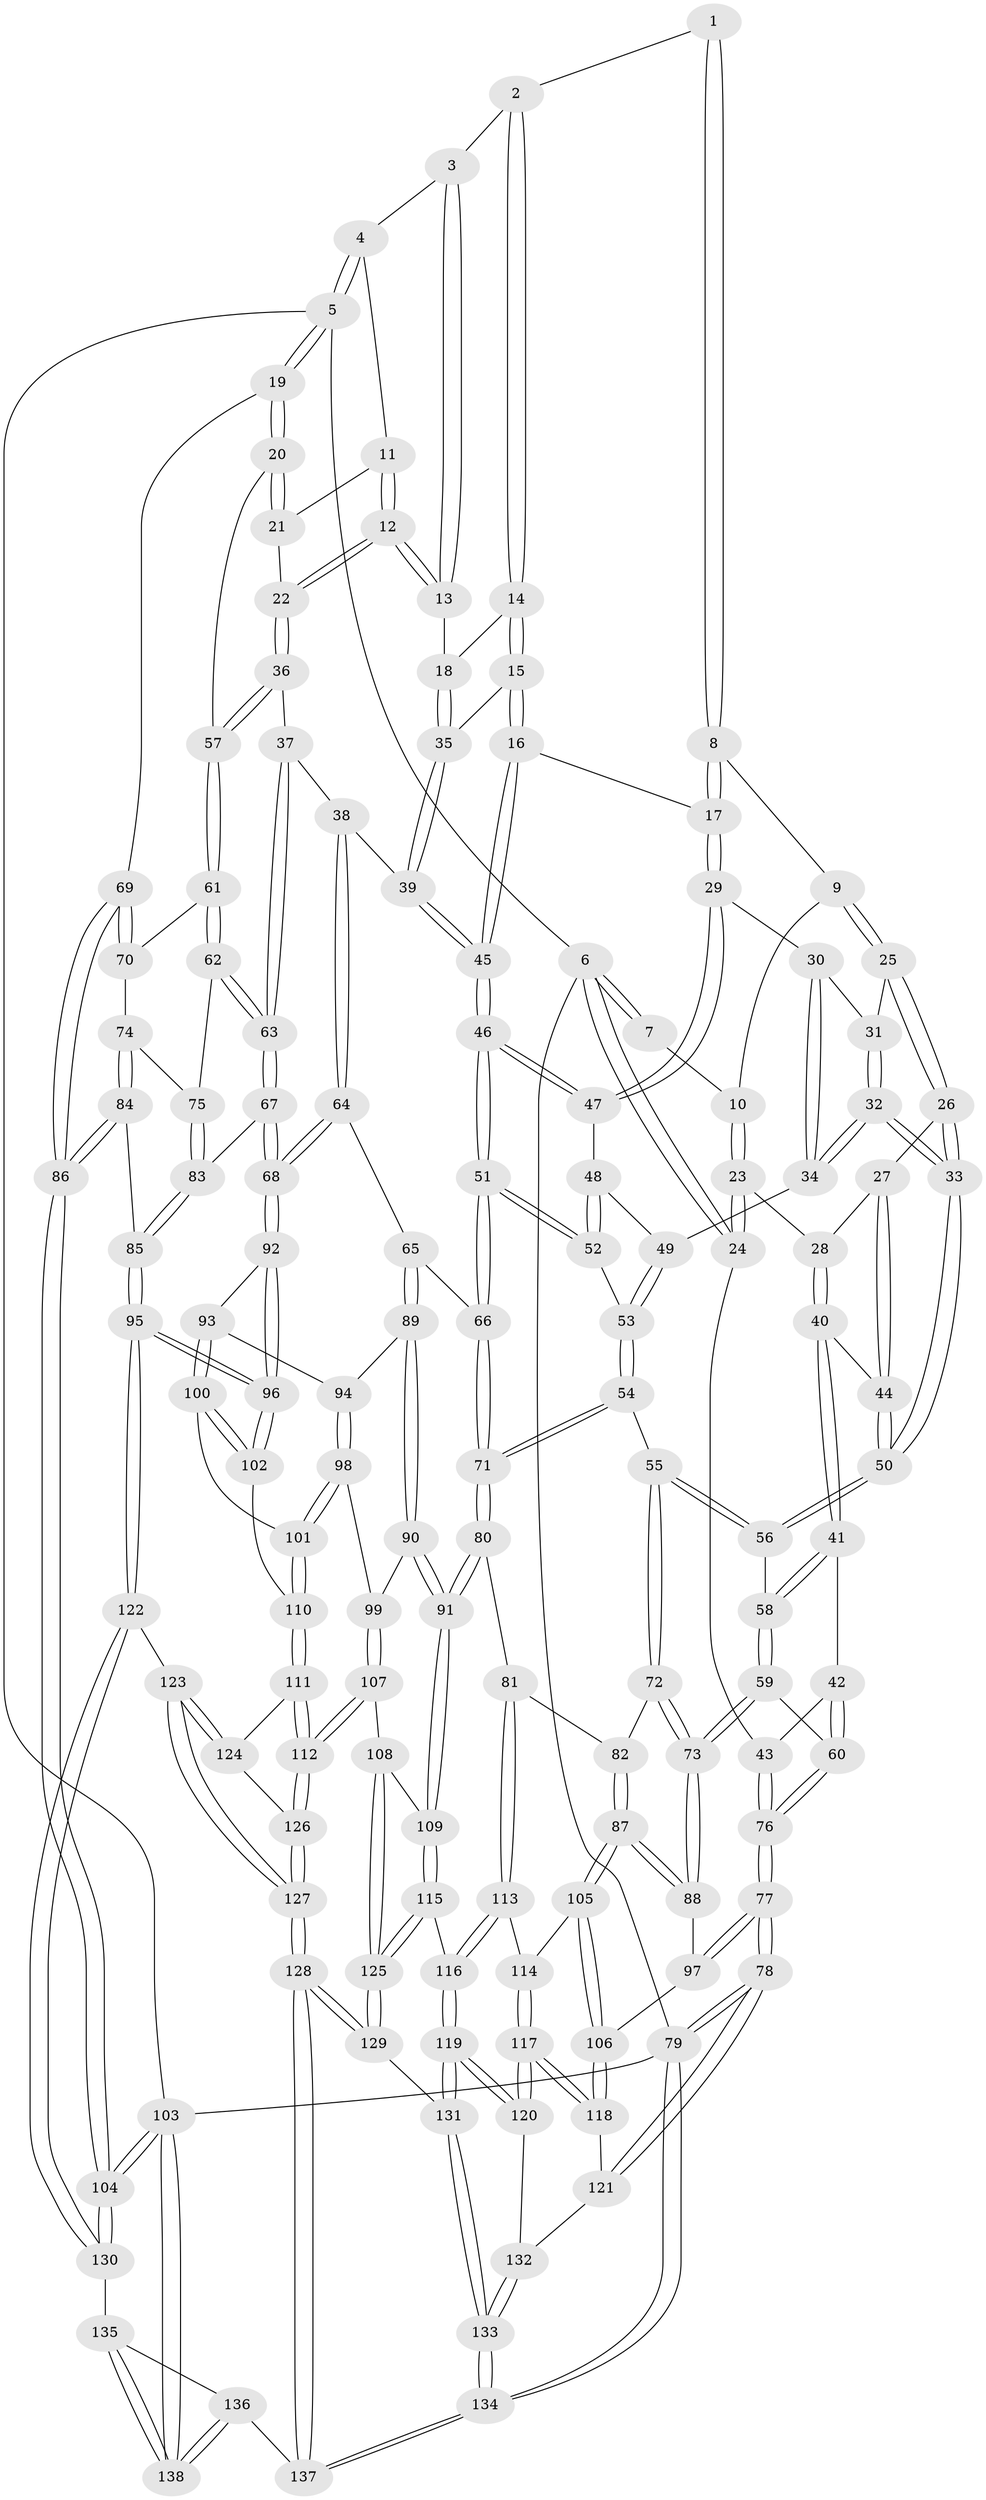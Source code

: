 // Generated by graph-tools (version 1.1) at 2025/27/03/09/25 03:27:06]
// undirected, 138 vertices, 342 edges
graph export_dot {
graph [start="1"]
  node [color=gray90,style=filled];
  1 [pos="+0.5237238683070821+0"];
  2 [pos="+0.5523305897538627+0"];
  3 [pos="+0.7609980298235796+0"];
  4 [pos="+0.8341792389142759+0"];
  5 [pos="+1+0"];
  6 [pos="+0+0"];
  7 [pos="+0.2529797775967132+0"];
  8 [pos="+0.4085081048326564+0.041053330517057854"];
  9 [pos="+0.25598544490456815+0.036106690578277624"];
  10 [pos="+0.25479153658104264+0.03427167622564289"];
  11 [pos="+0.8287728365634244+0"];
  12 [pos="+0.7081515742652401+0.15518708494103026"];
  13 [pos="+0.6873762020168964+0.1368903032725021"];
  14 [pos="+0.5576917418664811+0"];
  15 [pos="+0.4988279775636909+0.14153064730803472"];
  16 [pos="+0.4559862912338813+0.15383116842265282"];
  17 [pos="+0.44510105215529977+0.15398935883753223"];
  18 [pos="+0.6759346857774212+0.13250722246095648"];
  19 [pos="+1+0.16171600174356857"];
  20 [pos="+0.9695545009466163+0.2075604361590684"];
  21 [pos="+0.8499154790590544+0.05320210412525004"];
  22 [pos="+0.7310747906231582+0.19067279693151143"];
  23 [pos="+0.05960507054786962+0.11508818446080427"];
  24 [pos="+0+0"];
  25 [pos="+0.27374906038517005+0.08667622293162577"];
  26 [pos="+0.21171264863714748+0.20834159657833307"];
  27 [pos="+0.14528654652365822+0.1774773244041961"];
  28 [pos="+0.07244581045428068+0.12957552462017136"];
  29 [pos="+0.4442617252155498+0.15434113456709872"];
  30 [pos="+0.3498137564953706+0.14204608343518113"];
  31 [pos="+0.34554104671632546+0.13956034944459925"];
  32 [pos="+0.2303860095929297+0.2566803982523158"];
  33 [pos="+0.22713059012141215+0.2574181940124089"];
  34 [pos="+0.31370182011091363+0.24574903054965172"];
  35 [pos="+0.520650868593782+0.15230049727196537"];
  36 [pos="+0.7511049713238017+0.24645749123357144"];
  37 [pos="+0.7387484149231797+0.25908870331980693"];
  38 [pos="+0.7130693143144177+0.2742635778834505"];
  39 [pos="+0.580390449366995+0.2633514730077878"];
  40 [pos="+0.10127004590665212+0.2734733909801519"];
  41 [pos="+0.08650279556881542+0.29212295545669803"];
  42 [pos="+0.08367923550339097+0.29321983621734254"];
  43 [pos="+0+0.01419231286006075"];
  44 [pos="+0.12054682329731532+0.2685018111611593"];
  45 [pos="+0.5060155538490922+0.33841800143872525"];
  46 [pos="+0.4982910095433763+0.35432939922122664"];
  47 [pos="+0.40421594336085104+0.24392182562710044"];
  48 [pos="+0.40313456472771336+0.24475907003166986"];
  49 [pos="+0.34774522732166363+0.26544082331467306"];
  50 [pos="+0.22448763584633838+0.26497239581625803"];
  51 [pos="+0.4959674795495557+0.36671236134170826"];
  52 [pos="+0.39603563822145776+0.35398407875331495"];
  53 [pos="+0.3457655305684705+0.36171016942935375"];
  54 [pos="+0.2921365805056871+0.40274297207065657"];
  55 [pos="+0.2628622877213151+0.3972546067790759"];
  56 [pos="+0.22819470710855794+0.3577927951535856"];
  57 [pos="+0.8710553654845483+0.25946866487258036"];
  58 [pos="+0.171784101978524+0.3638998250497752"];
  59 [pos="+0.009171527945530434+0.45672445925320565"];
  60 [pos="+0+0.4497848419540931"];
  61 [pos="+0.879963674093158+0.3400290492360944"];
  62 [pos="+0.8187138213736768+0.45836210100313757"];
  63 [pos="+0.7800546634726621+0.4736594540095245"];
  64 [pos="+0.6222291007236795+0.4404792739312917"];
  65 [pos="+0.5574994385538902+0.456357241244027"];
  66 [pos="+0.522424201365628+0.4299431258895908"];
  67 [pos="+0.7533756036371654+0.5028243226518012"];
  68 [pos="+0.7450373839822847+0.5079780060686857"];
  69 [pos="+1+0.4121758518984412"];
  70 [pos="+0.9458081842835498+0.43058256452355625"];
  71 [pos="+0.36146583829675616+0.4960759532740696"];
  72 [pos="+0.21078480236330235+0.4736644285507741"];
  73 [pos="+0.06501657225047175+0.5054487761337312"];
  74 [pos="+0.9198148610623731+0.47476630172973755"];
  75 [pos="+0.8761176936120002+0.4782752543872219"];
  76 [pos="+0+0.4323688678051063"];
  77 [pos="+0+0.7133963987259446"];
  78 [pos="+0+0.7872459180879122"];
  79 [pos="+0+1"];
  80 [pos="+0.35111148032832623+0.6058751241872715"];
  81 [pos="+0.3391269437309766+0.6098292334382868"];
  82 [pos="+0.2233921957206575+0.5207482022434163"];
  83 [pos="+0.8690282559316734+0.5569863614492193"];
  84 [pos="+1+0.6729634613429504"];
  85 [pos="+0.9652383906769487+0.6822434450013478"];
  86 [pos="+1+0.6781787385455821"];
  87 [pos="+0.14536052649870163+0.6316964004365396"];
  88 [pos="+0.08890966238901096+0.5652390101203046"];
  89 [pos="+0.5547131431993877+0.48156347052272785"];
  90 [pos="+0.4732681784842407+0.6152789802288322"];
  91 [pos="+0.4186602097554879+0.6407659077766673"];
  92 [pos="+0.7410826206128459+0.5436924963958485"];
  93 [pos="+0.6477033066440885+0.5909294659236486"];
  94 [pos="+0.6111420667281224+0.5825764661362793"];
  95 [pos="+0.8508442732200475+0.7356125580573118"];
  96 [pos="+0.7872768967441449+0.6939927151976059"];
  97 [pos="+0+0.6531116524071939"];
  98 [pos="+0.5760890754283748+0.6566285340311415"];
  99 [pos="+0.5750309171203996+0.6566897315210423"];
  100 [pos="+0.6590833340624548+0.6327052585670451"];
  101 [pos="+0.6016352833594215+0.6740674080375759"];
  102 [pos="+0.7614646066042337+0.6952645579326426"];
  103 [pos="+1+1"];
  104 [pos="+1+1"];
  105 [pos="+0.15062507846671727+0.6437286191528501"];
  106 [pos="+0.09831035711834502+0.7016216686387527"];
  107 [pos="+0.5122500401128506+0.7647941355502217"];
  108 [pos="+0.46556760274039655+0.7548042540170716"];
  109 [pos="+0.4363797692546394+0.7219833312952437"];
  110 [pos="+0.6403190655586785+0.731528557965802"];
  111 [pos="+0.6321454063222113+0.7464583036554571"];
  112 [pos="+0.575346558992256+0.8050667533458953"];
  113 [pos="+0.31205922023958926+0.6295227497223109"];
  114 [pos="+0.20322964142567204+0.66356857238002"];
  115 [pos="+0.34147472205684015+0.7876718404180687"];
  116 [pos="+0.30734699217204614+0.7968809164401854"];
  117 [pos="+0.2331985513694039+0.8363636638401271"];
  118 [pos="+0.08381998832889023+0.7371130318558752"];
  119 [pos="+0.24440010750840116+0.8533112912275352"];
  120 [pos="+0.23917237975922434+0.849088199427249"];
  121 [pos="+0.01721182199343892+0.8005564292803656"];
  122 [pos="+0.8234437378624+0.835633076722738"];
  123 [pos="+0.8018246603331812+0.8432667765068751"];
  124 [pos="+0.710150068488297+0.8321178790196593"];
  125 [pos="+0.4323226029231894+0.8601255221664142"];
  126 [pos="+0.5851715238191629+0.8613848327117049"];
  127 [pos="+0.5434259413142131+1"];
  128 [pos="+0.5170487402432286+1"];
  129 [pos="+0.4310627695108617+0.9964120625312151"];
  130 [pos="+0.8337711388098145+0.8571471500642387"];
  131 [pos="+0.24968431098322058+0.870689460375027"];
  132 [pos="+0.07315128987121886+0.8576919475335991"];
  133 [pos="+0.06573414590557257+1"];
  134 [pos="+0+1"];
  135 [pos="+0.8280733328513911+0.9122381470617938"];
  136 [pos="+0.5479262133076852+1"];
  137 [pos="+0.5199554696435316+1"];
  138 [pos="+0.8691763785001787+1"];
  1 -- 2;
  1 -- 8;
  1 -- 8;
  2 -- 3;
  2 -- 14;
  2 -- 14;
  3 -- 4;
  3 -- 13;
  3 -- 13;
  4 -- 5;
  4 -- 5;
  4 -- 11;
  5 -- 6;
  5 -- 19;
  5 -- 19;
  5 -- 103;
  6 -- 7;
  6 -- 7;
  6 -- 24;
  6 -- 24;
  6 -- 79;
  7 -- 10;
  8 -- 9;
  8 -- 17;
  8 -- 17;
  9 -- 10;
  9 -- 25;
  9 -- 25;
  10 -- 23;
  10 -- 23;
  11 -- 12;
  11 -- 12;
  11 -- 21;
  12 -- 13;
  12 -- 13;
  12 -- 22;
  12 -- 22;
  13 -- 18;
  14 -- 15;
  14 -- 15;
  14 -- 18;
  15 -- 16;
  15 -- 16;
  15 -- 35;
  16 -- 17;
  16 -- 45;
  16 -- 45;
  17 -- 29;
  17 -- 29;
  18 -- 35;
  18 -- 35;
  19 -- 20;
  19 -- 20;
  19 -- 69;
  20 -- 21;
  20 -- 21;
  20 -- 57;
  21 -- 22;
  22 -- 36;
  22 -- 36;
  23 -- 24;
  23 -- 24;
  23 -- 28;
  24 -- 43;
  25 -- 26;
  25 -- 26;
  25 -- 31;
  26 -- 27;
  26 -- 33;
  26 -- 33;
  27 -- 28;
  27 -- 44;
  27 -- 44;
  28 -- 40;
  28 -- 40;
  29 -- 30;
  29 -- 47;
  29 -- 47;
  30 -- 31;
  30 -- 34;
  30 -- 34;
  31 -- 32;
  31 -- 32;
  32 -- 33;
  32 -- 33;
  32 -- 34;
  32 -- 34;
  33 -- 50;
  33 -- 50;
  34 -- 49;
  35 -- 39;
  35 -- 39;
  36 -- 37;
  36 -- 57;
  36 -- 57;
  37 -- 38;
  37 -- 63;
  37 -- 63;
  38 -- 39;
  38 -- 64;
  38 -- 64;
  39 -- 45;
  39 -- 45;
  40 -- 41;
  40 -- 41;
  40 -- 44;
  41 -- 42;
  41 -- 58;
  41 -- 58;
  42 -- 43;
  42 -- 60;
  42 -- 60;
  43 -- 76;
  43 -- 76;
  44 -- 50;
  44 -- 50;
  45 -- 46;
  45 -- 46;
  46 -- 47;
  46 -- 47;
  46 -- 51;
  46 -- 51;
  47 -- 48;
  48 -- 49;
  48 -- 52;
  48 -- 52;
  49 -- 53;
  49 -- 53;
  50 -- 56;
  50 -- 56;
  51 -- 52;
  51 -- 52;
  51 -- 66;
  51 -- 66;
  52 -- 53;
  53 -- 54;
  53 -- 54;
  54 -- 55;
  54 -- 71;
  54 -- 71;
  55 -- 56;
  55 -- 56;
  55 -- 72;
  55 -- 72;
  56 -- 58;
  57 -- 61;
  57 -- 61;
  58 -- 59;
  58 -- 59;
  59 -- 60;
  59 -- 73;
  59 -- 73;
  60 -- 76;
  60 -- 76;
  61 -- 62;
  61 -- 62;
  61 -- 70;
  62 -- 63;
  62 -- 63;
  62 -- 75;
  63 -- 67;
  63 -- 67;
  64 -- 65;
  64 -- 68;
  64 -- 68;
  65 -- 66;
  65 -- 89;
  65 -- 89;
  66 -- 71;
  66 -- 71;
  67 -- 68;
  67 -- 68;
  67 -- 83;
  68 -- 92;
  68 -- 92;
  69 -- 70;
  69 -- 70;
  69 -- 86;
  69 -- 86;
  70 -- 74;
  71 -- 80;
  71 -- 80;
  72 -- 73;
  72 -- 73;
  72 -- 82;
  73 -- 88;
  73 -- 88;
  74 -- 75;
  74 -- 84;
  74 -- 84;
  75 -- 83;
  75 -- 83;
  76 -- 77;
  76 -- 77;
  77 -- 78;
  77 -- 78;
  77 -- 97;
  77 -- 97;
  78 -- 79;
  78 -- 79;
  78 -- 121;
  78 -- 121;
  79 -- 134;
  79 -- 134;
  79 -- 103;
  80 -- 81;
  80 -- 91;
  80 -- 91;
  81 -- 82;
  81 -- 113;
  81 -- 113;
  82 -- 87;
  82 -- 87;
  83 -- 85;
  83 -- 85;
  84 -- 85;
  84 -- 86;
  84 -- 86;
  85 -- 95;
  85 -- 95;
  86 -- 104;
  86 -- 104;
  87 -- 88;
  87 -- 88;
  87 -- 105;
  87 -- 105;
  88 -- 97;
  89 -- 90;
  89 -- 90;
  89 -- 94;
  90 -- 91;
  90 -- 91;
  90 -- 99;
  91 -- 109;
  91 -- 109;
  92 -- 93;
  92 -- 96;
  92 -- 96;
  93 -- 94;
  93 -- 100;
  93 -- 100;
  94 -- 98;
  94 -- 98;
  95 -- 96;
  95 -- 96;
  95 -- 122;
  95 -- 122;
  96 -- 102;
  96 -- 102;
  97 -- 106;
  98 -- 99;
  98 -- 101;
  98 -- 101;
  99 -- 107;
  99 -- 107;
  100 -- 101;
  100 -- 102;
  100 -- 102;
  101 -- 110;
  101 -- 110;
  102 -- 110;
  103 -- 104;
  103 -- 104;
  103 -- 138;
  103 -- 138;
  104 -- 130;
  104 -- 130;
  105 -- 106;
  105 -- 106;
  105 -- 114;
  106 -- 118;
  106 -- 118;
  107 -- 108;
  107 -- 112;
  107 -- 112;
  108 -- 109;
  108 -- 125;
  108 -- 125;
  109 -- 115;
  109 -- 115;
  110 -- 111;
  110 -- 111;
  111 -- 112;
  111 -- 112;
  111 -- 124;
  112 -- 126;
  112 -- 126;
  113 -- 114;
  113 -- 116;
  113 -- 116;
  114 -- 117;
  114 -- 117;
  115 -- 116;
  115 -- 125;
  115 -- 125;
  116 -- 119;
  116 -- 119;
  117 -- 118;
  117 -- 118;
  117 -- 120;
  117 -- 120;
  118 -- 121;
  119 -- 120;
  119 -- 120;
  119 -- 131;
  119 -- 131;
  120 -- 132;
  121 -- 132;
  122 -- 123;
  122 -- 130;
  122 -- 130;
  123 -- 124;
  123 -- 124;
  123 -- 127;
  123 -- 127;
  124 -- 126;
  125 -- 129;
  125 -- 129;
  126 -- 127;
  126 -- 127;
  127 -- 128;
  127 -- 128;
  128 -- 129;
  128 -- 129;
  128 -- 137;
  128 -- 137;
  129 -- 131;
  130 -- 135;
  131 -- 133;
  131 -- 133;
  132 -- 133;
  132 -- 133;
  133 -- 134;
  133 -- 134;
  134 -- 137;
  134 -- 137;
  135 -- 136;
  135 -- 138;
  135 -- 138;
  136 -- 137;
  136 -- 138;
  136 -- 138;
}

